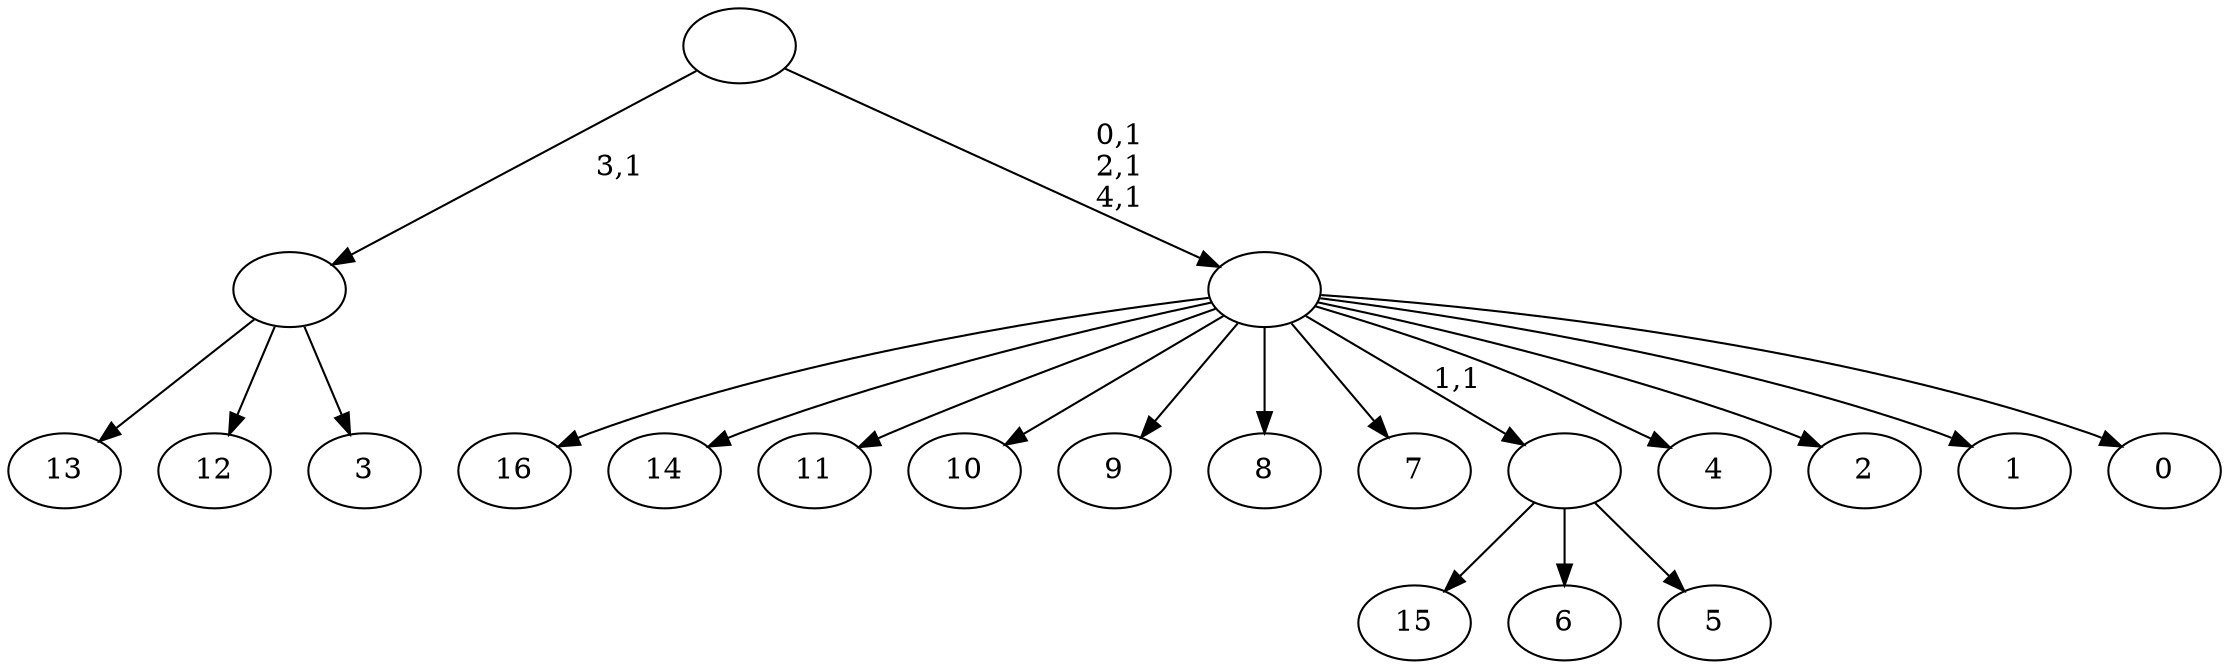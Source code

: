 digraph T {
	22 [label="16"]
	21 [label="15"]
	20 [label="14"]
	19 [label="13"]
	18 [label="12"]
	17 [label="11"]
	16 [label="10"]
	15 [label="9"]
	14 [label="8"]
	13 [label="7"]
	12 [label="6"]
	11 [label="5"]
	10 [label=""]
	9 [label="4"]
	8 [label="3"]
	7 [label=""]
	6 [label="2"]
	5 [label="1"]
	4 [label="0"]
	3 [label=""]
	0 [label=""]
	10 -> 21 [label=""]
	10 -> 12 [label=""]
	10 -> 11 [label=""]
	7 -> 19 [label=""]
	7 -> 18 [label=""]
	7 -> 8 [label=""]
	3 -> 22 [label=""]
	3 -> 20 [label=""]
	3 -> 17 [label=""]
	3 -> 16 [label=""]
	3 -> 15 [label=""]
	3 -> 14 [label=""]
	3 -> 13 [label=""]
	3 -> 10 [label="1,1"]
	3 -> 9 [label=""]
	3 -> 6 [label=""]
	3 -> 5 [label=""]
	3 -> 4 [label=""]
	0 -> 3 [label="0,1\n2,1\n4,1"]
	0 -> 7 [label="3,1"]
}
